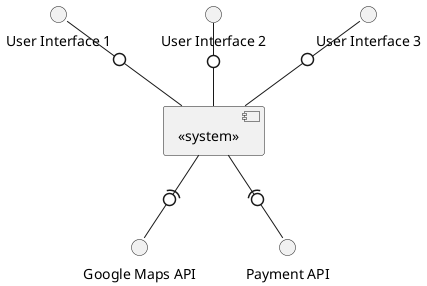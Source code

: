 @startuml LV System Context Diagram

component "<<system>>" as system

interface "Google Maps API" as mapsAPI
interface "User Interface 1" as UI1
interface "User Interface 2" as UI2
interface "User Interface 3" as UI3
interface "Payment API" as paymentAPI

system -(0- mapsAPI
UI1 -0- system
UI2 -0- system
UI3 -0- system
system -(0- paymentAPI


@enduml